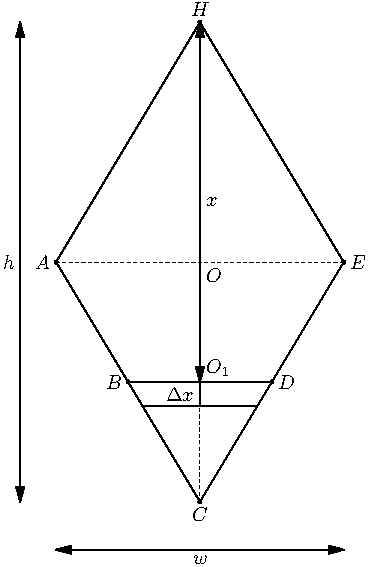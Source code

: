 size(0, 10cm);

defaultpen(fontsize(10pt));
dotfactor = 4;

real a = 3;
real b = 5;

pair A = (-a, 0);
pair Ep = (a, 0);
pair C = (0, -b);
pair H = (0, b);

label("$O$", (0, 0), align=S+E);

draw(A -- Ep, linewidth(0.2bp)+dashed);
draw(C -- H, linewidth(0.2bp)+dashed);
draw(A -- C);
draw(A -- H);
draw(Ep -- C);
draw(Ep -- H);
dot(A);
label("$A$", A, align=W);
dot(Ep);
label("$E$", Ep, align=E);
dot(C);
label("$C$", C, align=S);
dot(H);
label("$H$", H, align=N);

pair B = relpoint(A -- C, 0.5);
pair D = relpoint(Ep -- C, 0.5);

dot(B);
label("$B$", B, align=W);
dot(D);
label("$D$", D, align=E);
draw(B -- D);


path Dx = relpoint(A -- C, 0.6) -- relpoint(Ep -- C, 0.6);
draw(Dx);

pair O1 = intersectionpoint(H -- C, B -- D);
pair O2 = intersectionpoint(H -- C, Dx);
draw(O1 -- O2, L=Label("$\Delta x$", position=MidPoint), bar=Bars);
label("$O_1$", O1, align=N+E);

path width = shift((0, -1.2 * b)) * (A -- Ep);
draw(width, L=Label("$w$", position=MidPoint), Arrows());

path height = shift((-1.25 * a, 0)) * (H -- C);
draw(height, L=Label("$h$", position=MidPoint), Arrows());

draw(O1 -- H, L=Label("$x$", position=MidPoint), Arrows());
